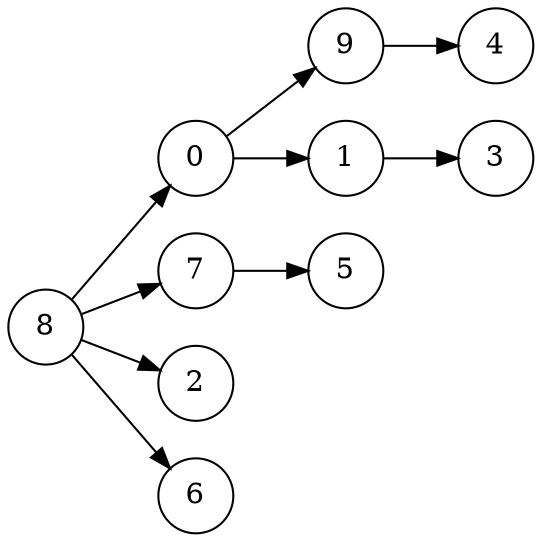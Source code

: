 digraph {
rankdir = LR;
node [shape = circle];
"0" -> "9"
"0" -> "1"
"1" -> "3"
"7" -> "5"
"8" -> "2"
"8" -> "6"
"8" -> "0"
"8" -> "7"
"9" -> "4"
}
